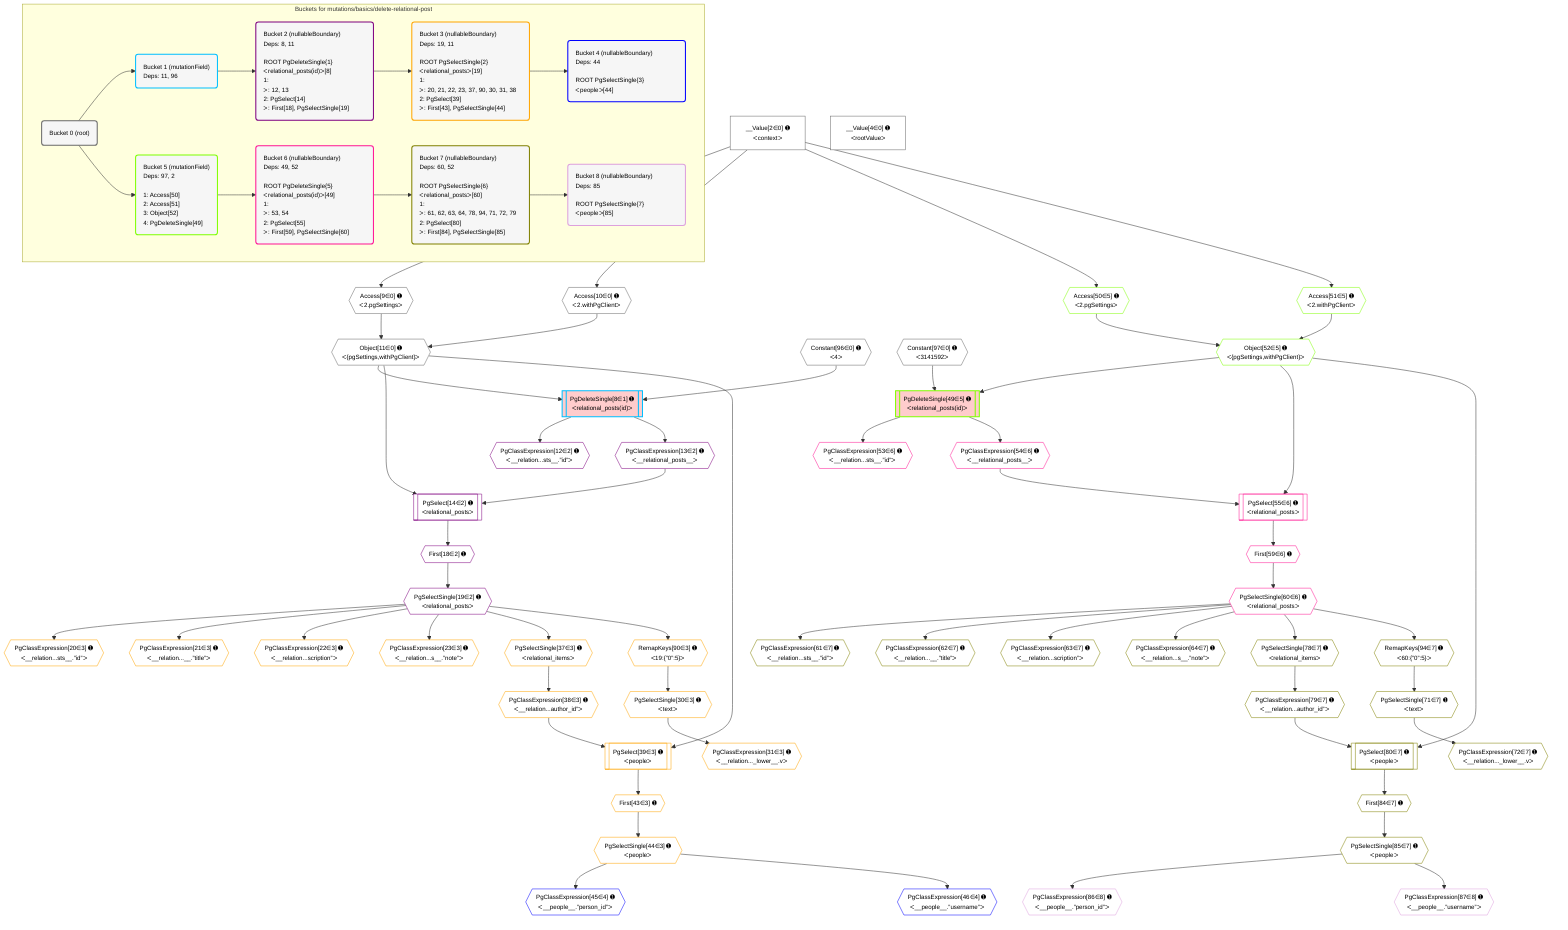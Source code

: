 %%{init: {'themeVariables': { 'fontSize': '12px'}}}%%
graph TD
    classDef path fill:#eee,stroke:#000,color:#000
    classDef plan fill:#fff,stroke-width:1px,color:#000
    classDef itemplan fill:#fff,stroke-width:2px,color:#000
    classDef unbatchedplan fill:#dff,stroke-width:1px,color:#000
    classDef sideeffectplan fill:#fcc,stroke-width:2px,color:#000
    classDef bucket fill:#f6f6f6,color:#000,stroke-width:2px,text-align:left


    %% plan dependencies
    Object11{{"Object[11∈0] ➊<br />ᐸ{pgSettings,withPgClient}ᐳ"}}:::plan
    Access9{{"Access[9∈0] ➊<br />ᐸ2.pgSettingsᐳ"}}:::plan
    Access10{{"Access[10∈0] ➊<br />ᐸ2.withPgClientᐳ"}}:::plan
    Access9 & Access10 --> Object11
    __Value2["__Value[2∈0] ➊<br />ᐸcontextᐳ"]:::plan
    __Value2 --> Access9
    __Value2 --> Access10
    __Value4["__Value[4∈0] ➊<br />ᐸrootValueᐳ"]:::plan
    Constant96{{"Constant[96∈0] ➊<br />ᐸ4ᐳ"}}:::plan
    Constant97{{"Constant[97∈0] ➊<br />ᐸ3141592ᐳ"}}:::plan
    PgDeleteSingle8[["PgDeleteSingle[8∈1] ➊<br />ᐸrelational_posts(id)ᐳ"]]:::sideeffectplan
    Object11 & Constant96 --> PgDeleteSingle8
    PgSelect14[["PgSelect[14∈2] ➊<br />ᐸrelational_postsᐳ"]]:::plan
    PgClassExpression13{{"PgClassExpression[13∈2] ➊<br />ᐸ__relational_posts__ᐳ"}}:::plan
    Object11 & PgClassExpression13 --> PgSelect14
    PgClassExpression12{{"PgClassExpression[12∈2] ➊<br />ᐸ__relation...sts__.”id”ᐳ"}}:::plan
    PgDeleteSingle8 --> PgClassExpression12
    PgDeleteSingle8 --> PgClassExpression13
    First18{{"First[18∈2] ➊"}}:::plan
    PgSelect14 --> First18
    PgSelectSingle19{{"PgSelectSingle[19∈2] ➊<br />ᐸrelational_postsᐳ"}}:::plan
    First18 --> PgSelectSingle19
    PgSelect39[["PgSelect[39∈3] ➊<br />ᐸpeopleᐳ"]]:::plan
    PgClassExpression38{{"PgClassExpression[38∈3] ➊<br />ᐸ__relation...author_id”ᐳ"}}:::plan
    Object11 & PgClassExpression38 --> PgSelect39
    PgClassExpression20{{"PgClassExpression[20∈3] ➊<br />ᐸ__relation...sts__.”id”ᐳ"}}:::plan
    PgSelectSingle19 --> PgClassExpression20
    PgClassExpression21{{"PgClassExpression[21∈3] ➊<br />ᐸ__relation...__.”title”ᐳ"}}:::plan
    PgSelectSingle19 --> PgClassExpression21
    PgClassExpression22{{"PgClassExpression[22∈3] ➊<br />ᐸ__relation...scription”ᐳ"}}:::plan
    PgSelectSingle19 --> PgClassExpression22
    PgClassExpression23{{"PgClassExpression[23∈3] ➊<br />ᐸ__relation...s__.”note”ᐳ"}}:::plan
    PgSelectSingle19 --> PgClassExpression23
    PgSelectSingle30{{"PgSelectSingle[30∈3] ➊<br />ᐸtextᐳ"}}:::plan
    RemapKeys90{{"RemapKeys[90∈3] ➊<br />ᐸ19:{”0”:5}ᐳ"}}:::plan
    RemapKeys90 --> PgSelectSingle30
    PgClassExpression31{{"PgClassExpression[31∈3] ➊<br />ᐸ__relation..._lower__.vᐳ"}}:::plan
    PgSelectSingle30 --> PgClassExpression31
    PgSelectSingle37{{"PgSelectSingle[37∈3] ➊<br />ᐸrelational_itemsᐳ"}}:::plan
    PgSelectSingle19 --> PgSelectSingle37
    PgSelectSingle37 --> PgClassExpression38
    First43{{"First[43∈3] ➊"}}:::plan
    PgSelect39 --> First43
    PgSelectSingle44{{"PgSelectSingle[44∈3] ➊<br />ᐸpeopleᐳ"}}:::plan
    First43 --> PgSelectSingle44
    PgSelectSingle19 --> RemapKeys90
    PgClassExpression45{{"PgClassExpression[45∈4] ➊<br />ᐸ__people__.”person_id”ᐳ"}}:::plan
    PgSelectSingle44 --> PgClassExpression45
    PgClassExpression46{{"PgClassExpression[46∈4] ➊<br />ᐸ__people__.”username”ᐳ"}}:::plan
    PgSelectSingle44 --> PgClassExpression46
    PgDeleteSingle49[["PgDeleteSingle[49∈5] ➊<br />ᐸrelational_posts(id)ᐳ"]]:::sideeffectplan
    Object52{{"Object[52∈5] ➊<br />ᐸ{pgSettings,withPgClient}ᐳ"}}:::plan
    Object52 & Constant97 --> PgDeleteSingle49
    Access50{{"Access[50∈5] ➊<br />ᐸ2.pgSettingsᐳ"}}:::plan
    Access51{{"Access[51∈5] ➊<br />ᐸ2.withPgClientᐳ"}}:::plan
    Access50 & Access51 --> Object52
    __Value2 --> Access50
    __Value2 --> Access51
    PgSelect55[["PgSelect[55∈6] ➊<br />ᐸrelational_postsᐳ"]]:::plan
    PgClassExpression54{{"PgClassExpression[54∈6] ➊<br />ᐸ__relational_posts__ᐳ"}}:::plan
    Object52 & PgClassExpression54 --> PgSelect55
    PgClassExpression53{{"PgClassExpression[53∈6] ➊<br />ᐸ__relation...sts__.”id”ᐳ"}}:::plan
    PgDeleteSingle49 --> PgClassExpression53
    PgDeleteSingle49 --> PgClassExpression54
    First59{{"First[59∈6] ➊"}}:::plan
    PgSelect55 --> First59
    PgSelectSingle60{{"PgSelectSingle[60∈6] ➊<br />ᐸrelational_postsᐳ"}}:::plan
    First59 --> PgSelectSingle60
    PgSelect80[["PgSelect[80∈7] ➊<br />ᐸpeopleᐳ"]]:::plan
    PgClassExpression79{{"PgClassExpression[79∈7] ➊<br />ᐸ__relation...author_id”ᐳ"}}:::plan
    Object52 & PgClassExpression79 --> PgSelect80
    PgClassExpression61{{"PgClassExpression[61∈7] ➊<br />ᐸ__relation...sts__.”id”ᐳ"}}:::plan
    PgSelectSingle60 --> PgClassExpression61
    PgClassExpression62{{"PgClassExpression[62∈7] ➊<br />ᐸ__relation...__.”title”ᐳ"}}:::plan
    PgSelectSingle60 --> PgClassExpression62
    PgClassExpression63{{"PgClassExpression[63∈7] ➊<br />ᐸ__relation...scription”ᐳ"}}:::plan
    PgSelectSingle60 --> PgClassExpression63
    PgClassExpression64{{"PgClassExpression[64∈7] ➊<br />ᐸ__relation...s__.”note”ᐳ"}}:::plan
    PgSelectSingle60 --> PgClassExpression64
    PgSelectSingle71{{"PgSelectSingle[71∈7] ➊<br />ᐸtextᐳ"}}:::plan
    RemapKeys94{{"RemapKeys[94∈7] ➊<br />ᐸ60:{”0”:5}ᐳ"}}:::plan
    RemapKeys94 --> PgSelectSingle71
    PgClassExpression72{{"PgClassExpression[72∈7] ➊<br />ᐸ__relation..._lower__.vᐳ"}}:::plan
    PgSelectSingle71 --> PgClassExpression72
    PgSelectSingle78{{"PgSelectSingle[78∈7] ➊<br />ᐸrelational_itemsᐳ"}}:::plan
    PgSelectSingle60 --> PgSelectSingle78
    PgSelectSingle78 --> PgClassExpression79
    First84{{"First[84∈7] ➊"}}:::plan
    PgSelect80 --> First84
    PgSelectSingle85{{"PgSelectSingle[85∈7] ➊<br />ᐸpeopleᐳ"}}:::plan
    First84 --> PgSelectSingle85
    PgSelectSingle60 --> RemapKeys94
    PgClassExpression86{{"PgClassExpression[86∈8] ➊<br />ᐸ__people__.”person_id”ᐳ"}}:::plan
    PgSelectSingle85 --> PgClassExpression86
    PgClassExpression87{{"PgClassExpression[87∈8] ➊<br />ᐸ__people__.”username”ᐳ"}}:::plan
    PgSelectSingle85 --> PgClassExpression87

    %% define steps

    subgraph "Buckets for mutations/basics/delete-relational-post"
    Bucket0("Bucket 0 (root)"):::bucket
    classDef bucket0 stroke:#696969
    class Bucket0,__Value2,__Value4,Access9,Access10,Object11,Constant96,Constant97 bucket0
    Bucket1("Bucket 1 (mutationField)<br />Deps: 11, 96"):::bucket
    classDef bucket1 stroke:#00bfff
    class Bucket1,PgDeleteSingle8 bucket1
    Bucket2("Bucket 2 (nullableBoundary)<br />Deps: 8, 11<br /><br />ROOT PgDeleteSingle{1}ᐸrelational_posts(id)ᐳ[8]<br />1: <br />ᐳ: 12, 13<br />2: PgSelect[14]<br />ᐳ: First[18], PgSelectSingle[19]"):::bucket
    classDef bucket2 stroke:#7f007f
    class Bucket2,PgClassExpression12,PgClassExpression13,PgSelect14,First18,PgSelectSingle19 bucket2
    Bucket3("Bucket 3 (nullableBoundary)<br />Deps: 19, 11<br /><br />ROOT PgSelectSingle{2}ᐸrelational_postsᐳ[19]<br />1: <br />ᐳ: 20, 21, 22, 23, 37, 90, 30, 31, 38<br />2: PgSelect[39]<br />ᐳ: First[43], PgSelectSingle[44]"):::bucket
    classDef bucket3 stroke:#ffa500
    class Bucket3,PgClassExpression20,PgClassExpression21,PgClassExpression22,PgClassExpression23,PgSelectSingle30,PgClassExpression31,PgSelectSingle37,PgClassExpression38,PgSelect39,First43,PgSelectSingle44,RemapKeys90 bucket3
    Bucket4("Bucket 4 (nullableBoundary)<br />Deps: 44<br /><br />ROOT PgSelectSingle{3}ᐸpeopleᐳ[44]"):::bucket
    classDef bucket4 stroke:#0000ff
    class Bucket4,PgClassExpression45,PgClassExpression46 bucket4
    Bucket5("Bucket 5 (mutationField)<br />Deps: 97, 2<br /><br />1: Access[50]<br />2: Access[51]<br />3: Object[52]<br />4: PgDeleteSingle[49]"):::bucket
    classDef bucket5 stroke:#7fff00
    class Bucket5,PgDeleteSingle49,Access50,Access51,Object52 bucket5
    Bucket6("Bucket 6 (nullableBoundary)<br />Deps: 49, 52<br /><br />ROOT PgDeleteSingle{5}ᐸrelational_posts(id)ᐳ[49]<br />1: <br />ᐳ: 53, 54<br />2: PgSelect[55]<br />ᐳ: First[59], PgSelectSingle[60]"):::bucket
    classDef bucket6 stroke:#ff1493
    class Bucket6,PgClassExpression53,PgClassExpression54,PgSelect55,First59,PgSelectSingle60 bucket6
    Bucket7("Bucket 7 (nullableBoundary)<br />Deps: 60, 52<br /><br />ROOT PgSelectSingle{6}ᐸrelational_postsᐳ[60]<br />1: <br />ᐳ: 61, 62, 63, 64, 78, 94, 71, 72, 79<br />2: PgSelect[80]<br />ᐳ: First[84], PgSelectSingle[85]"):::bucket
    classDef bucket7 stroke:#808000
    class Bucket7,PgClassExpression61,PgClassExpression62,PgClassExpression63,PgClassExpression64,PgSelectSingle71,PgClassExpression72,PgSelectSingle78,PgClassExpression79,PgSelect80,First84,PgSelectSingle85,RemapKeys94 bucket7
    Bucket8("Bucket 8 (nullableBoundary)<br />Deps: 85<br /><br />ROOT PgSelectSingle{7}ᐸpeopleᐳ[85]"):::bucket
    classDef bucket8 stroke:#dda0dd
    class Bucket8,PgClassExpression86,PgClassExpression87 bucket8
    Bucket0 --> Bucket1 & Bucket5
    Bucket1 --> Bucket2
    Bucket2 --> Bucket3
    Bucket3 --> Bucket4
    Bucket5 --> Bucket6
    Bucket6 --> Bucket7
    Bucket7 --> Bucket8
    end